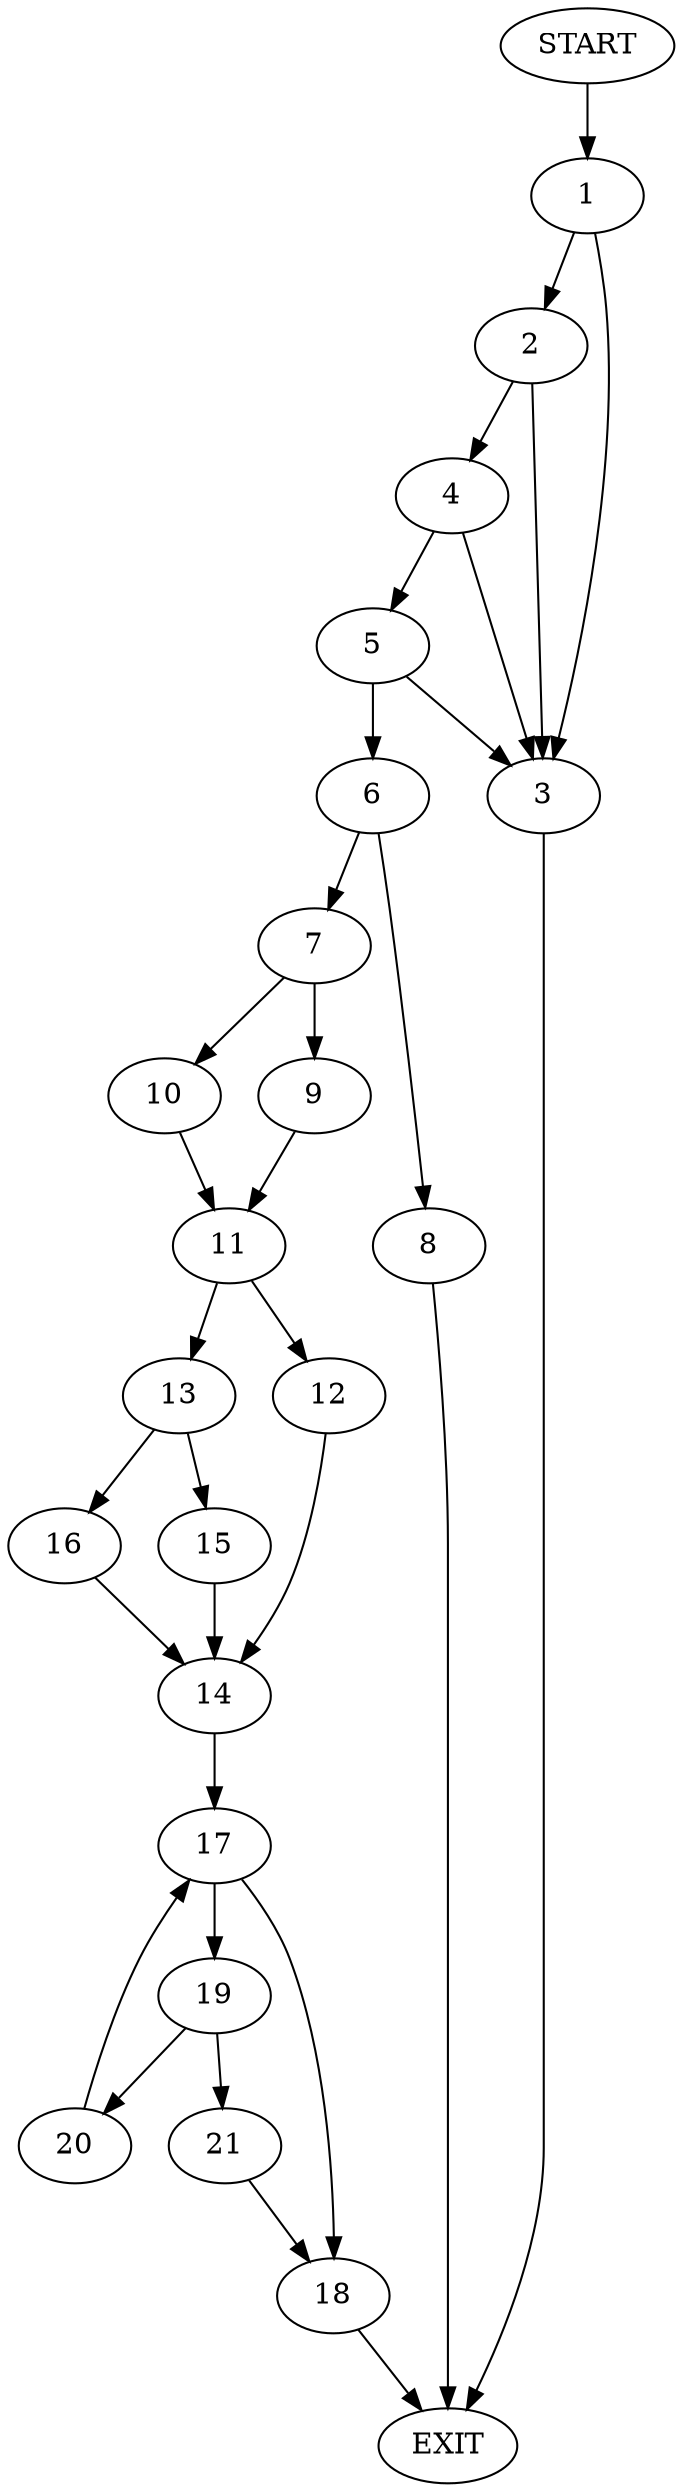 digraph {
0 [label="START"]
22 [label="EXIT"]
0 -> 1
1 -> 2
1 -> 3
3 -> 22
2 -> 3
2 -> 4
4 -> 3
4 -> 5
5 -> 6
5 -> 3
6 -> 7
6 -> 8
7 -> 9
7 -> 10
8 -> 22
9 -> 11
10 -> 11
11 -> 12
11 -> 13
12 -> 14
13 -> 15
13 -> 16
14 -> 17
15 -> 14
16 -> 14
17 -> 18
17 -> 19
19 -> 20
19 -> 21
18 -> 22
21 -> 18
20 -> 17
}
